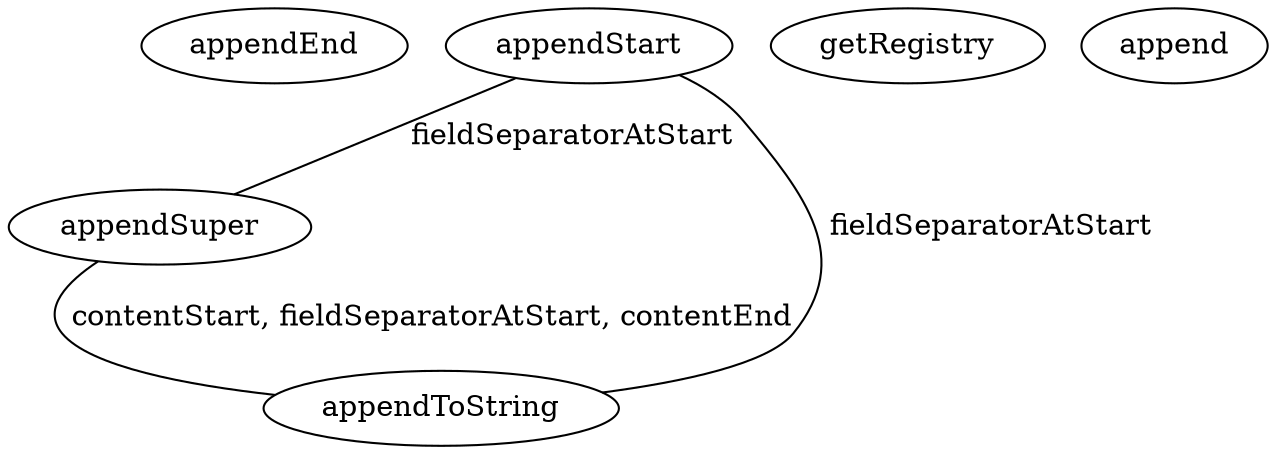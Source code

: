 digraph G {
appendEnd;
appendStart;
getRegistry;
appendSuper;
append;
appendToString;
appendStart -> appendSuper [label=" fieldSeparatorAtStart", dir=none];
appendStart -> appendToString [label=" fieldSeparatorAtStart", dir=none];
appendSuper -> appendToString [label=" contentStart, fieldSeparatorAtStart, contentEnd", dir=none];
}